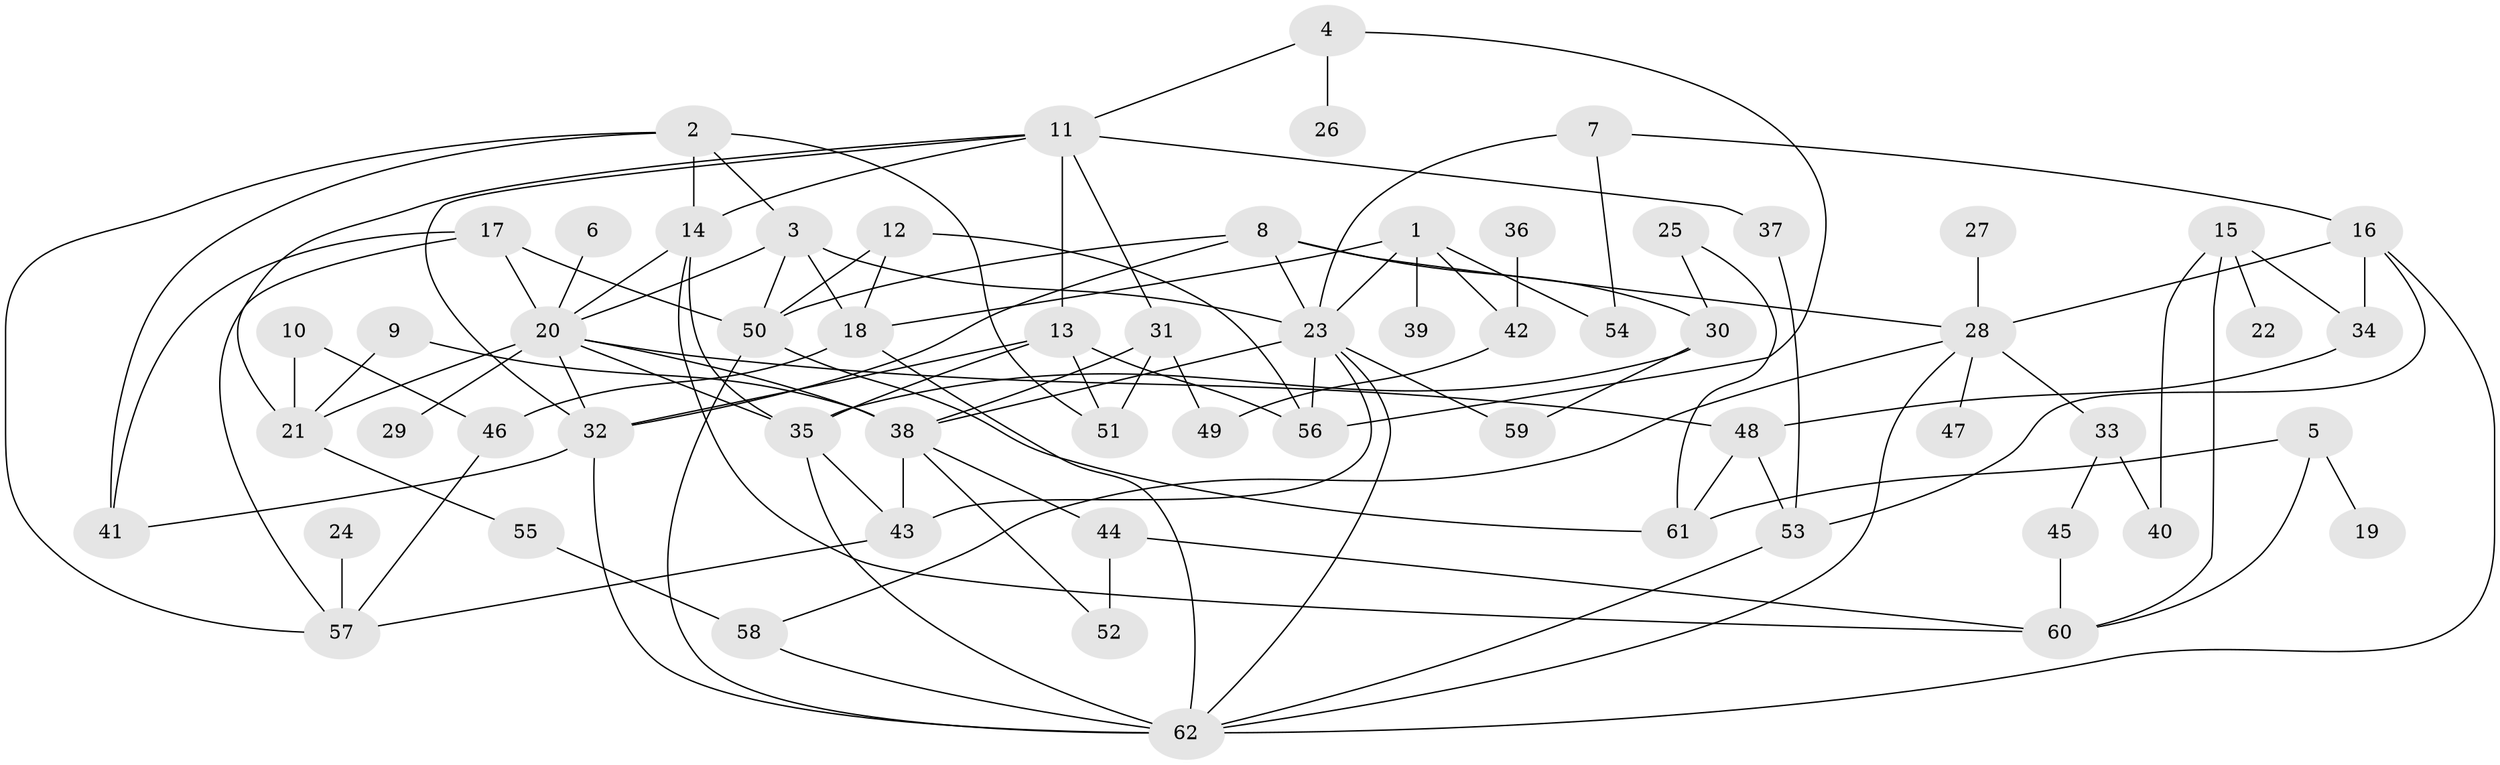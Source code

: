// original degree distribution, {6: 0.04065040650406504, 8: 0.024390243902439025, 10: 0.008130081300813009, 3: 0.2032520325203252, 2: 0.3008130081300813, 5: 0.08130081300813008, 1: 0.22764227642276422, 4: 0.10569105691056911, 7: 0.008130081300813009}
// Generated by graph-tools (version 1.1) at 2025/01/03/09/25 03:01:02]
// undirected, 62 vertices, 113 edges
graph export_dot {
graph [start="1"]
  node [color=gray90,style=filled];
  1;
  2;
  3;
  4;
  5;
  6;
  7;
  8;
  9;
  10;
  11;
  12;
  13;
  14;
  15;
  16;
  17;
  18;
  19;
  20;
  21;
  22;
  23;
  24;
  25;
  26;
  27;
  28;
  29;
  30;
  31;
  32;
  33;
  34;
  35;
  36;
  37;
  38;
  39;
  40;
  41;
  42;
  43;
  44;
  45;
  46;
  47;
  48;
  49;
  50;
  51;
  52;
  53;
  54;
  55;
  56;
  57;
  58;
  59;
  60;
  61;
  62;
  1 -- 18 [weight=1.0];
  1 -- 23 [weight=1.0];
  1 -- 39 [weight=1.0];
  1 -- 42 [weight=1.0];
  1 -- 54 [weight=1.0];
  2 -- 3 [weight=1.0];
  2 -- 14 [weight=1.0];
  2 -- 41 [weight=1.0];
  2 -- 51 [weight=1.0];
  2 -- 57 [weight=1.0];
  3 -- 18 [weight=1.0];
  3 -- 20 [weight=1.0];
  3 -- 23 [weight=1.0];
  3 -- 50 [weight=1.0];
  4 -- 11 [weight=1.0];
  4 -- 26 [weight=1.0];
  4 -- 56 [weight=1.0];
  5 -- 19 [weight=1.0];
  5 -- 60 [weight=1.0];
  5 -- 61 [weight=1.0];
  6 -- 20 [weight=1.0];
  7 -- 16 [weight=1.0];
  7 -- 23 [weight=1.0];
  7 -- 54 [weight=1.0];
  8 -- 23 [weight=1.0];
  8 -- 28 [weight=1.0];
  8 -- 30 [weight=1.0];
  8 -- 32 [weight=1.0];
  8 -- 50 [weight=1.0];
  9 -- 21 [weight=1.0];
  9 -- 38 [weight=1.0];
  10 -- 21 [weight=1.0];
  10 -- 46 [weight=1.0];
  11 -- 13 [weight=1.0];
  11 -- 14 [weight=1.0];
  11 -- 21 [weight=1.0];
  11 -- 31 [weight=1.0];
  11 -- 32 [weight=1.0];
  11 -- 37 [weight=1.0];
  12 -- 18 [weight=1.0];
  12 -- 50 [weight=1.0];
  12 -- 56 [weight=1.0];
  13 -- 32 [weight=1.0];
  13 -- 35 [weight=1.0];
  13 -- 51 [weight=1.0];
  13 -- 56 [weight=1.0];
  14 -- 20 [weight=1.0];
  14 -- 35 [weight=1.0];
  14 -- 60 [weight=1.0];
  15 -- 22 [weight=1.0];
  15 -- 34 [weight=1.0];
  15 -- 40 [weight=1.0];
  15 -- 60 [weight=1.0];
  16 -- 28 [weight=1.0];
  16 -- 34 [weight=1.0];
  16 -- 53 [weight=1.0];
  16 -- 62 [weight=1.0];
  17 -- 20 [weight=1.0];
  17 -- 41 [weight=1.0];
  17 -- 50 [weight=1.0];
  17 -- 57 [weight=1.0];
  18 -- 46 [weight=1.0];
  18 -- 62 [weight=1.0];
  20 -- 21 [weight=1.0];
  20 -- 29 [weight=1.0];
  20 -- 32 [weight=1.0];
  20 -- 35 [weight=1.0];
  20 -- 38 [weight=1.0];
  20 -- 48 [weight=1.0];
  21 -- 55 [weight=1.0];
  23 -- 38 [weight=1.0];
  23 -- 43 [weight=1.0];
  23 -- 56 [weight=1.0];
  23 -- 59 [weight=1.0];
  23 -- 62 [weight=1.0];
  24 -- 57 [weight=1.0];
  25 -- 30 [weight=1.0];
  25 -- 61 [weight=1.0];
  27 -- 28 [weight=1.0];
  28 -- 33 [weight=1.0];
  28 -- 47 [weight=1.0];
  28 -- 58 [weight=1.0];
  28 -- 62 [weight=1.0];
  30 -- 35 [weight=1.0];
  30 -- 59 [weight=1.0];
  31 -- 38 [weight=1.0];
  31 -- 49 [weight=1.0];
  31 -- 51 [weight=1.0];
  32 -- 41 [weight=1.0];
  32 -- 62 [weight=1.0];
  33 -- 40 [weight=1.0];
  33 -- 45 [weight=1.0];
  34 -- 48 [weight=1.0];
  35 -- 43 [weight=1.0];
  35 -- 62 [weight=1.0];
  36 -- 42 [weight=1.0];
  37 -- 53 [weight=1.0];
  38 -- 43 [weight=1.0];
  38 -- 44 [weight=1.0];
  38 -- 52 [weight=1.0];
  42 -- 49 [weight=1.0];
  43 -- 57 [weight=1.0];
  44 -- 52 [weight=2.0];
  44 -- 60 [weight=1.0];
  45 -- 60 [weight=1.0];
  46 -- 57 [weight=1.0];
  48 -- 53 [weight=1.0];
  48 -- 61 [weight=1.0];
  50 -- 61 [weight=1.0];
  50 -- 62 [weight=1.0];
  53 -- 62 [weight=1.0];
  55 -- 58 [weight=1.0];
  58 -- 62 [weight=1.0];
}
